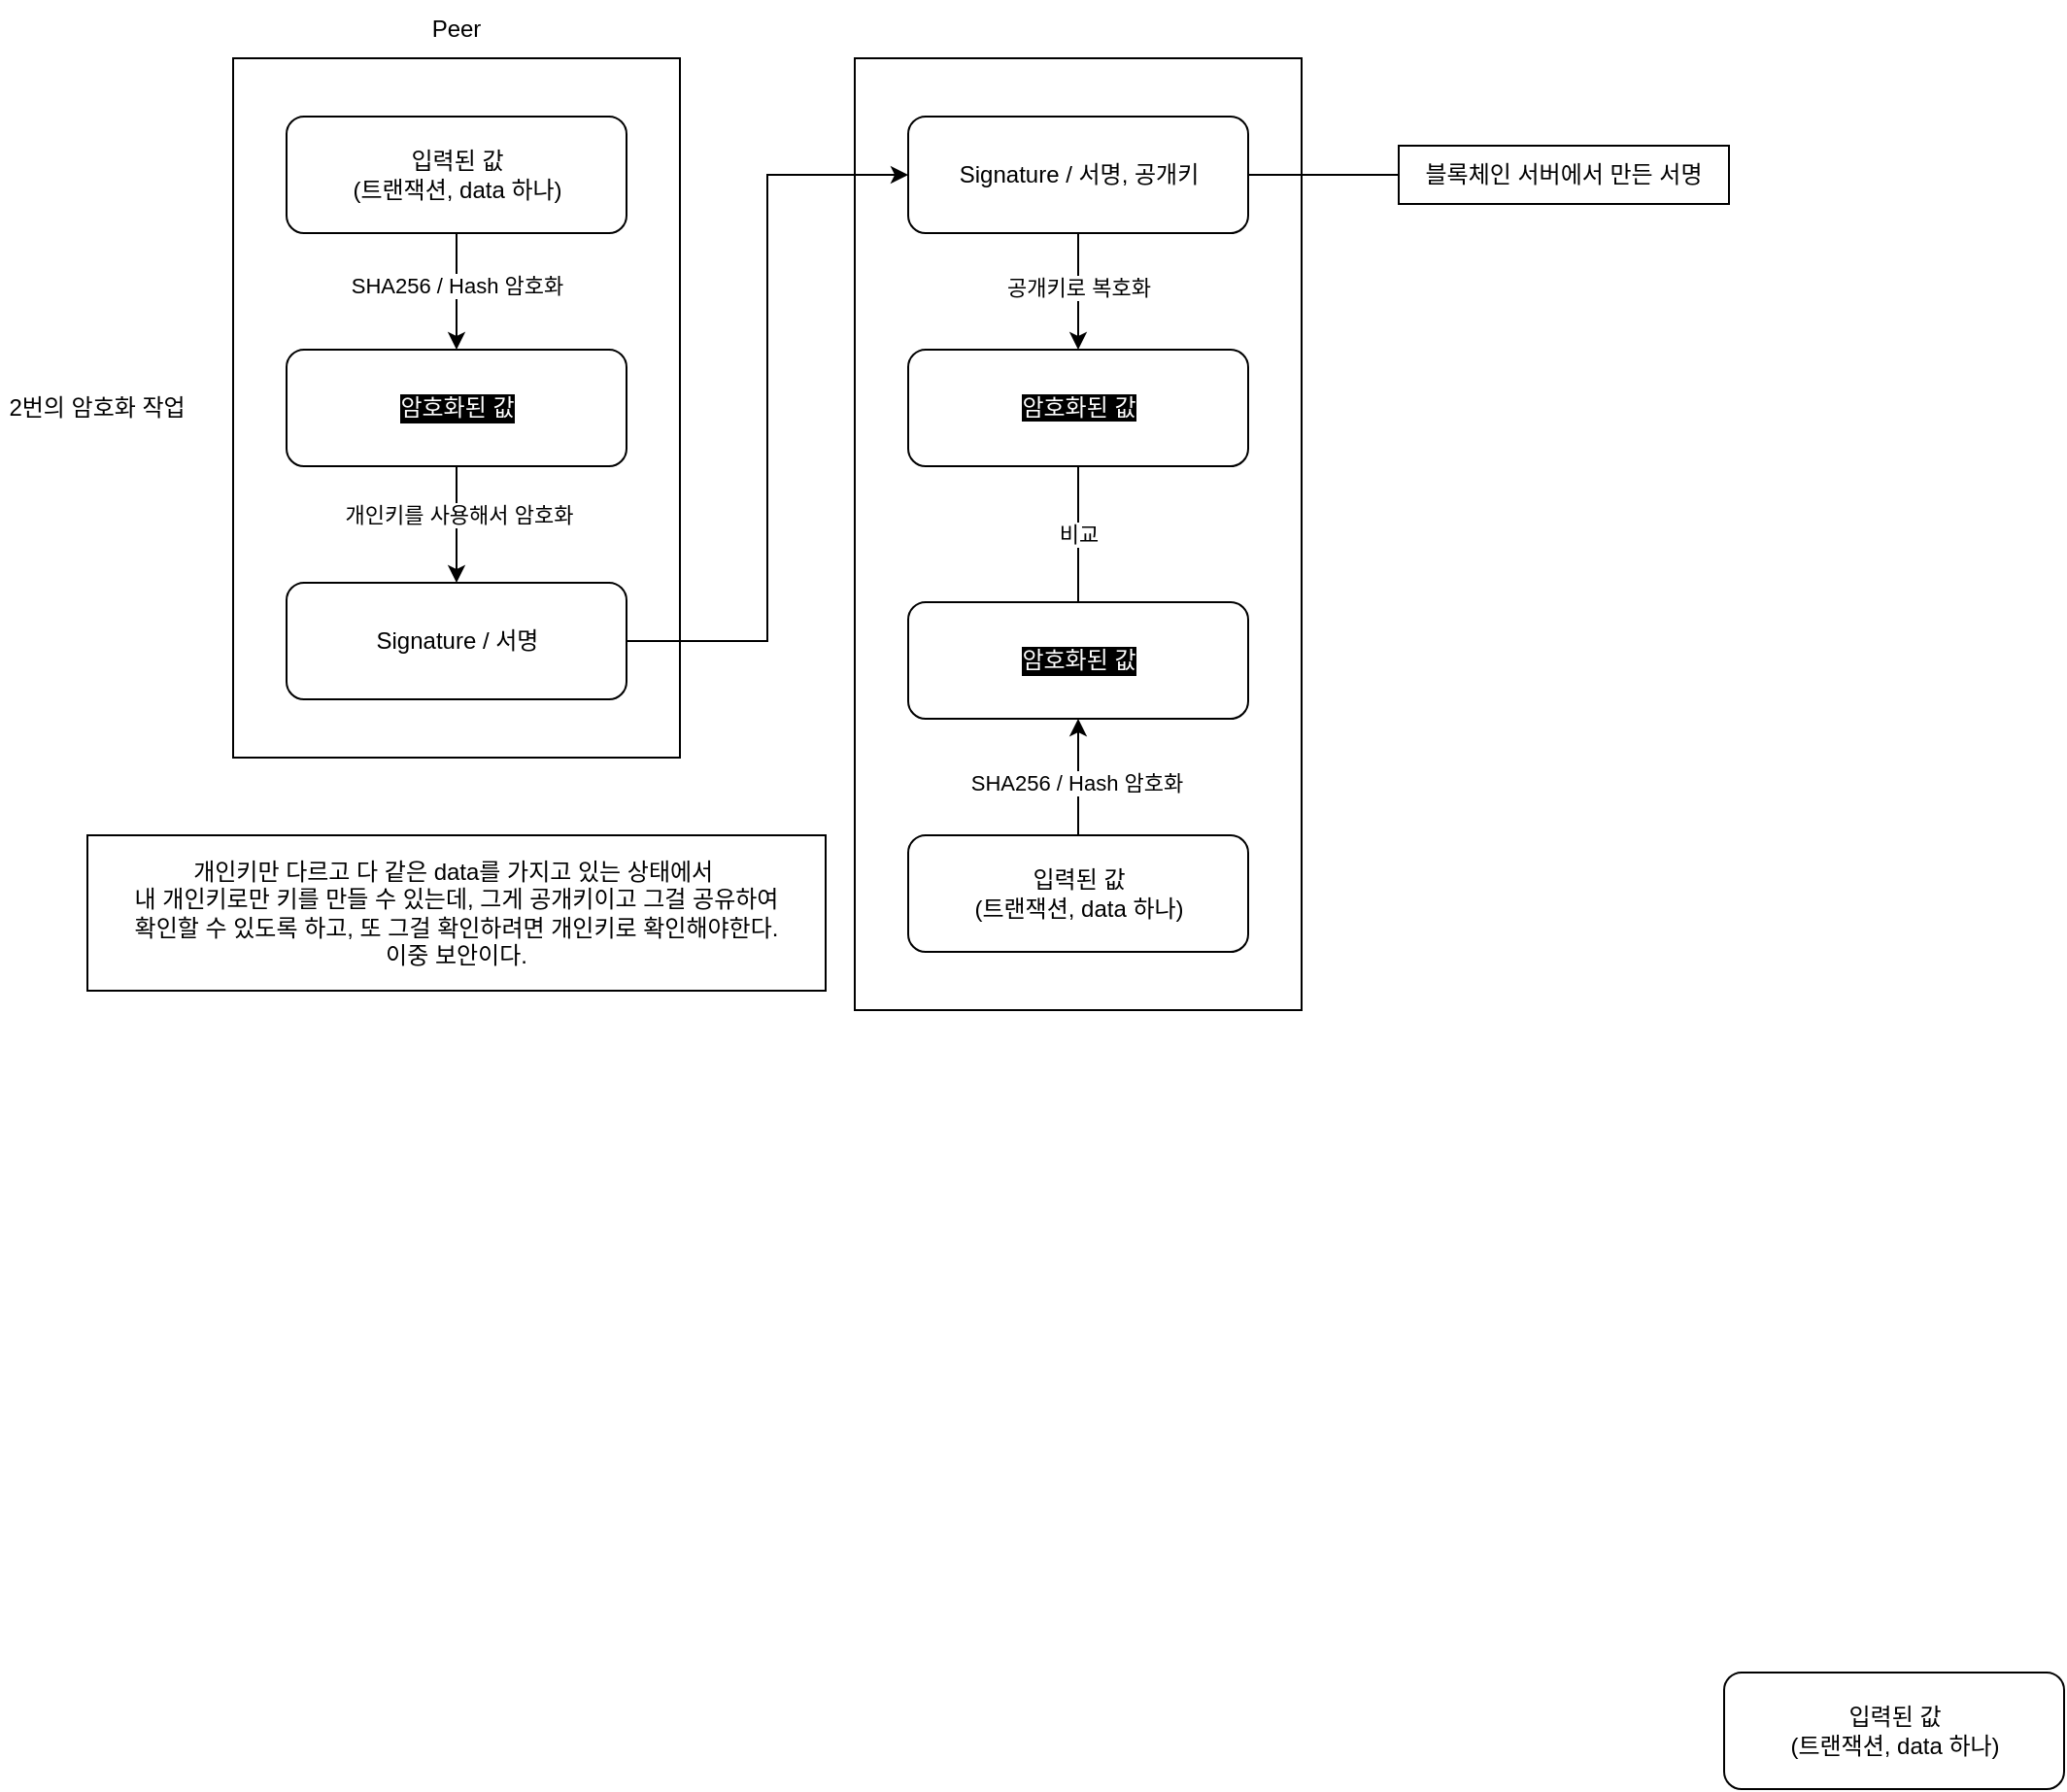 <mxfile version="20.8.5" type="device"><diagram id="STHJVT-hC8qRXbwHHZ4W" name="페이지-1"><mxGraphModel dx="954" dy="623" grid="1" gridSize="10" guides="1" tooltips="1" connect="1" arrows="1" fold="1" page="1" pageScale="1" pageWidth="3300" pageHeight="4681" math="0" shadow="0"><root><mxCell id="0"/><mxCell id="1" parent="0"/><mxCell id="8ULlc4i_E9fLPZgS1jJb-1" value="" style="rounded=0;whiteSpace=wrap;html=1;" vertex="1" parent="1"><mxGeometry x="200" y="119" width="230" height="360" as="geometry"/></mxCell><mxCell id="8ULlc4i_E9fLPZgS1jJb-2" value="Peer" style="text;html=1;strokeColor=none;fillColor=none;align=center;verticalAlign=middle;whiteSpace=wrap;rounded=0;" vertex="1" parent="1"><mxGeometry x="285" y="89" width="60" height="30" as="geometry"/></mxCell><mxCell id="8ULlc4i_E9fLPZgS1jJb-6" value="" style="edgeStyle=orthogonalEdgeStyle;rounded=0;orthogonalLoop=1;jettySize=auto;html=1;" edge="1" parent="1" source="8ULlc4i_E9fLPZgS1jJb-4" target="8ULlc4i_E9fLPZgS1jJb-5"><mxGeometry relative="1" as="geometry"/></mxCell><mxCell id="8ULlc4i_E9fLPZgS1jJb-7" value="SHA256 / Hash 암호화" style="edgeLabel;html=1;align=center;verticalAlign=middle;resizable=0;points=[];" vertex="1" connectable="0" parent="8ULlc4i_E9fLPZgS1jJb-6"><mxGeometry x="-0.1" relative="1" as="geometry"><mxPoint as="offset"/></mxGeometry></mxCell><mxCell id="8ULlc4i_E9fLPZgS1jJb-4" value="입력된 값&lt;br&gt;(트랜잭션, data 하나)" style="rounded=1;whiteSpace=wrap;html=1;" vertex="1" parent="1"><mxGeometry x="227.5" y="149" width="175" height="60" as="geometry"/></mxCell><mxCell id="8ULlc4i_E9fLPZgS1jJb-10" value="" style="edgeStyle=orthogonalEdgeStyle;rounded=0;orthogonalLoop=1;jettySize=auto;html=1;" edge="1" parent="1" source="8ULlc4i_E9fLPZgS1jJb-5" target="8ULlc4i_E9fLPZgS1jJb-9"><mxGeometry relative="1" as="geometry"/></mxCell><mxCell id="8ULlc4i_E9fLPZgS1jJb-11" value="개인키를 사용해서 암호화" style="edgeLabel;html=1;align=center;verticalAlign=middle;resizable=0;points=[];" vertex="1" connectable="0" parent="8ULlc4i_E9fLPZgS1jJb-10"><mxGeometry x="-0.167" y="1" relative="1" as="geometry"><mxPoint as="offset"/></mxGeometry></mxCell><mxCell id="8ULlc4i_E9fLPZgS1jJb-5" value="암호화된 값" style="rounded=1;whiteSpace=wrap;html=1;fontColor=#FFFFFF;labelBackgroundColor=#000000;" vertex="1" parent="1"><mxGeometry x="227.5" y="269" width="175" height="60" as="geometry"/></mxCell><mxCell id="8ULlc4i_E9fLPZgS1jJb-9" value="Signature / 서명" style="rounded=1;whiteSpace=wrap;html=1;" vertex="1" parent="1"><mxGeometry x="227.5" y="389" width="175" height="60" as="geometry"/></mxCell><mxCell id="8ULlc4i_E9fLPZgS1jJb-12" value="2번의 암호화 작업" style="text;html=1;strokeColor=none;fillColor=none;align=center;verticalAlign=middle;whiteSpace=wrap;rounded=0;" vertex="1" parent="1"><mxGeometry x="80" y="284" width="100" height="30" as="geometry"/></mxCell><mxCell id="8ULlc4i_E9fLPZgS1jJb-13" value="" style="rounded=0;whiteSpace=wrap;html=1;" vertex="1" parent="1"><mxGeometry x="520" y="119" width="230" height="490" as="geometry"/></mxCell><mxCell id="8ULlc4i_E9fLPZgS1jJb-18" value="" style="edgeStyle=orthogonalEdgeStyle;rounded=0;orthogonalLoop=1;jettySize=auto;html=1;" edge="1" parent="1" source="8ULlc4i_E9fLPZgS1jJb-15" target="8ULlc4i_E9fLPZgS1jJb-17"><mxGeometry relative="1" as="geometry"/></mxCell><mxCell id="8ULlc4i_E9fLPZgS1jJb-19" value="공개키로 복호화" style="edgeLabel;html=1;align=center;verticalAlign=middle;resizable=0;points=[];" vertex="1" connectable="0" parent="8ULlc4i_E9fLPZgS1jJb-18"><mxGeometry x="-0.083" relative="1" as="geometry"><mxPoint as="offset"/></mxGeometry></mxCell><mxCell id="8ULlc4i_E9fLPZgS1jJb-28" style="edgeStyle=orthogonalEdgeStyle;rounded=0;orthogonalLoop=1;jettySize=auto;html=1;exitX=1;exitY=0.5;exitDx=0;exitDy=0;entryX=0;entryY=0.5;entryDx=0;entryDy=0;fontColor=#000000;endArrow=none;endFill=0;" edge="1" parent="1" source="8ULlc4i_E9fLPZgS1jJb-15" target="8ULlc4i_E9fLPZgS1jJb-27"><mxGeometry relative="1" as="geometry"/></mxCell><mxCell id="8ULlc4i_E9fLPZgS1jJb-15" value="Signature / 서명, 공개키" style="rounded=1;whiteSpace=wrap;html=1;" vertex="1" parent="1"><mxGeometry x="547.5" y="149" width="175" height="60" as="geometry"/></mxCell><mxCell id="8ULlc4i_E9fLPZgS1jJb-24" value="비교" style="edgeStyle=orthogonalEdgeStyle;rounded=0;orthogonalLoop=1;jettySize=auto;html=1;exitX=0.5;exitY=1;exitDx=0;exitDy=0;endArrow=none;endFill=0;" edge="1" parent="1" source="8ULlc4i_E9fLPZgS1jJb-17" target="8ULlc4i_E9fLPZgS1jJb-22"><mxGeometry relative="1" as="geometry"/></mxCell><mxCell id="8ULlc4i_E9fLPZgS1jJb-17" value="&lt;span style=&quot;background-color: rgb(0, 0, 0);&quot;&gt;&lt;font color=&quot;#ffffff&quot;&gt;암호화된 값&lt;/font&gt;&lt;/span&gt;" style="rounded=1;whiteSpace=wrap;html=1;" vertex="1" parent="1"><mxGeometry x="547.5" y="269" width="175" height="60" as="geometry"/></mxCell><mxCell id="8ULlc4i_E9fLPZgS1jJb-23" style="edgeStyle=orthogonalEdgeStyle;rounded=0;orthogonalLoop=1;jettySize=auto;html=1;exitX=0.5;exitY=0;exitDx=0;exitDy=0;entryX=0.5;entryY=1;entryDx=0;entryDy=0;" edge="1" parent="1" source="8ULlc4i_E9fLPZgS1jJb-20" target="8ULlc4i_E9fLPZgS1jJb-22"><mxGeometry relative="1" as="geometry"/></mxCell><mxCell id="8ULlc4i_E9fLPZgS1jJb-25" value="SHA256 / Hash 암호화" style="edgeLabel;html=1;align=center;verticalAlign=middle;resizable=0;points=[];" vertex="1" connectable="0" parent="8ULlc4i_E9fLPZgS1jJb-23"><mxGeometry x="-0.1" y="2" relative="1" as="geometry"><mxPoint x="1" as="offset"/></mxGeometry></mxCell><mxCell id="8ULlc4i_E9fLPZgS1jJb-20" value="입력된 값&lt;br&gt;(트랜잭션, data 하나)" style="rounded=1;whiteSpace=wrap;html=1;" vertex="1" parent="1"><mxGeometry x="547.5" y="519" width="175" height="60" as="geometry"/></mxCell><mxCell id="8ULlc4i_E9fLPZgS1jJb-21" value="입력된 값&lt;br&gt;(트랜잭션, data 하나)" style="rounded=1;whiteSpace=wrap;html=1;" vertex="1" parent="1"><mxGeometry x="967.5" y="950" width="175" height="60" as="geometry"/></mxCell><mxCell id="8ULlc4i_E9fLPZgS1jJb-22" value="암호화된 값" style="rounded=1;whiteSpace=wrap;html=1;fontColor=#FFFFFF;labelBackgroundColor=#000000;" vertex="1" parent="1"><mxGeometry x="547.5" y="399" width="175" height="60" as="geometry"/></mxCell><mxCell id="8ULlc4i_E9fLPZgS1jJb-16" style="edgeStyle=orthogonalEdgeStyle;rounded=0;orthogonalLoop=1;jettySize=auto;html=1;exitX=1;exitY=0.5;exitDx=0;exitDy=0;entryX=0;entryY=0.5;entryDx=0;entryDy=0;" edge="1" parent="1" source="8ULlc4i_E9fLPZgS1jJb-9" target="8ULlc4i_E9fLPZgS1jJb-15"><mxGeometry relative="1" as="geometry"><Array as="points"><mxPoint x="475" y="419"/><mxPoint x="475" y="179"/></Array></mxGeometry></mxCell><mxCell id="8ULlc4i_E9fLPZgS1jJb-26" value="개인키만 다르고 다 같은 data를 가지고 있는 상태에서&amp;nbsp;&lt;br&gt;내 개인키로만 키를 만들 수 있는데, 그게 공개키이고 그걸 공유하여&lt;br&gt;확인할 수 있도록 하고, 또 그걸 확인하려면 개인키로 확인해야한다.&lt;br&gt;이중 보안이다." style="text;html=1;strokeColor=default;fillColor=none;align=center;verticalAlign=middle;whiteSpace=wrap;rounded=0;" vertex="1" parent="1"><mxGeometry x="125" y="519" width="380" height="80" as="geometry"/></mxCell><mxCell id="8ULlc4i_E9fLPZgS1jJb-27" value="&lt;font color=&quot;#000000&quot;&gt;블록체인 서버에서 만든 서명&lt;/font&gt;" style="text;html=1;strokeColor=default;fillColor=none;align=center;verticalAlign=middle;whiteSpace=wrap;rounded=0;labelBackgroundColor=none;fontColor=#FFFFFF;" vertex="1" parent="1"><mxGeometry x="800" y="164" width="170" height="30" as="geometry"/></mxCell></root></mxGraphModel></diagram></mxfile>